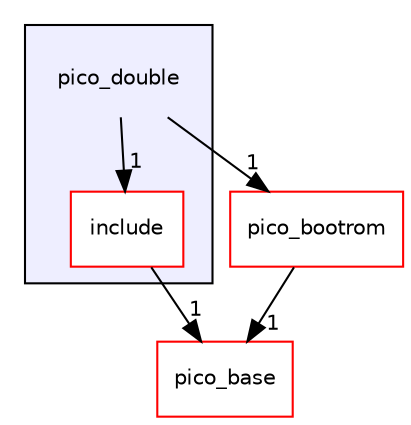 digraph "pico_double" {
  compound=true
  node [ fontsize="10", fontname="Helvetica"];
  edge [ labelfontsize="10", labelfontname="Helvetica"];
  subgraph clusterdir_c4a94f96613a501579769ab321b2f02d {
    graph [ bgcolor="#eeeeff", pencolor="black", label="" URL="dir_c4a94f96613a501579769ab321b2f02d.html"];
    dir_c4a94f96613a501579769ab321b2f02d [shape=plaintext label="pico_double"];
    dir_fbd939838d1086a4c40d7cff6a0d6c3f [shape=box label="include" color="red" fillcolor="white" style="filled" URL="dir_fbd939838d1086a4c40d7cff6a0d6c3f.html"];
  }
  dir_fff3481d602476b324fe0f2e99114150 [shape=box label="pico_bootrom" fillcolor="white" style="filled" color="red" URL="dir_fff3481d602476b324fe0f2e99114150.html"];
  dir_ee4ba4c32933fd9d1c9bce216e67756d [shape=box label="pico_base" fillcolor="white" style="filled" color="red" URL="dir_ee4ba4c32933fd9d1c9bce216e67756d.html"];
  dir_c4a94f96613a501579769ab321b2f02d->dir_fbd939838d1086a4c40d7cff6a0d6c3f [headlabel="1", labeldistance=1.5 headhref="dir_000142_000143.html"];
  dir_c4a94f96613a501579769ab321b2f02d->dir_fff3481d602476b324fe0f2e99114150 [headlabel="1", labeldistance=1.5 headhref="dir_000142_000127.html"];
  dir_fbd939838d1086a4c40d7cff6a0d6c3f->dir_ee4ba4c32933fd9d1c9bce216e67756d [headlabel="1", labeldistance=1.5 headhref="dir_000143_000007.html"];
  dir_fff3481d602476b324fe0f2e99114150->dir_ee4ba4c32933fd9d1c9bce216e67756d [headlabel="1", labeldistance=1.5 headhref="dir_000127_000007.html"];
}
